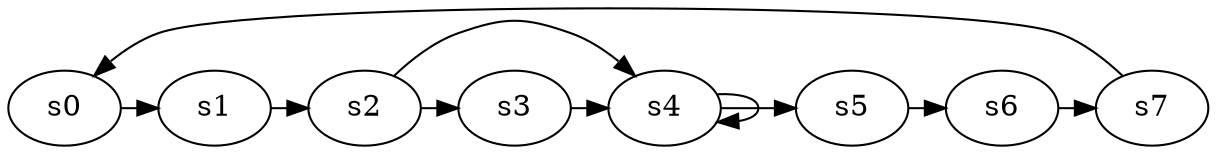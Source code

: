 digraph game_0570_cycle_8 {
    s0 [name="s0", player=0];
    s1 [name="s1", player=1];
    s2 [name="s2", player=0, target=1];
    s3 [name="s3", player=1];
    s4 [name="s4", player=0];
    s5 [name="s5", player=0, target=1];
    s6 [name="s6", player=0];
    s7 [name="s7", player=1];

    s0 -> s1 [constraint="time % 2 == 1"];
    s1 -> s2 [constraint="time % 4 == 2"];
    s2 -> s3 [constraint="time % 3 == 0"];
    s3 -> s4 [constraint="time % 3 == 1"];
    s4 -> s5 [constraint="time % 3 == 1"];
    s5 -> s6 [constraint="time % 4 == 3 || time % 4 == 0"];
    s6 -> s7 [constraint="!(time % 5 == 0)"];
    s7 -> s0 [constraint="time % 3 == 2"];
    s2 -> s4 [constraint="time == 0 || time == 4 || time == 7"];
    s4 -> s4 [constraint="time % 4 == 0"];
}

